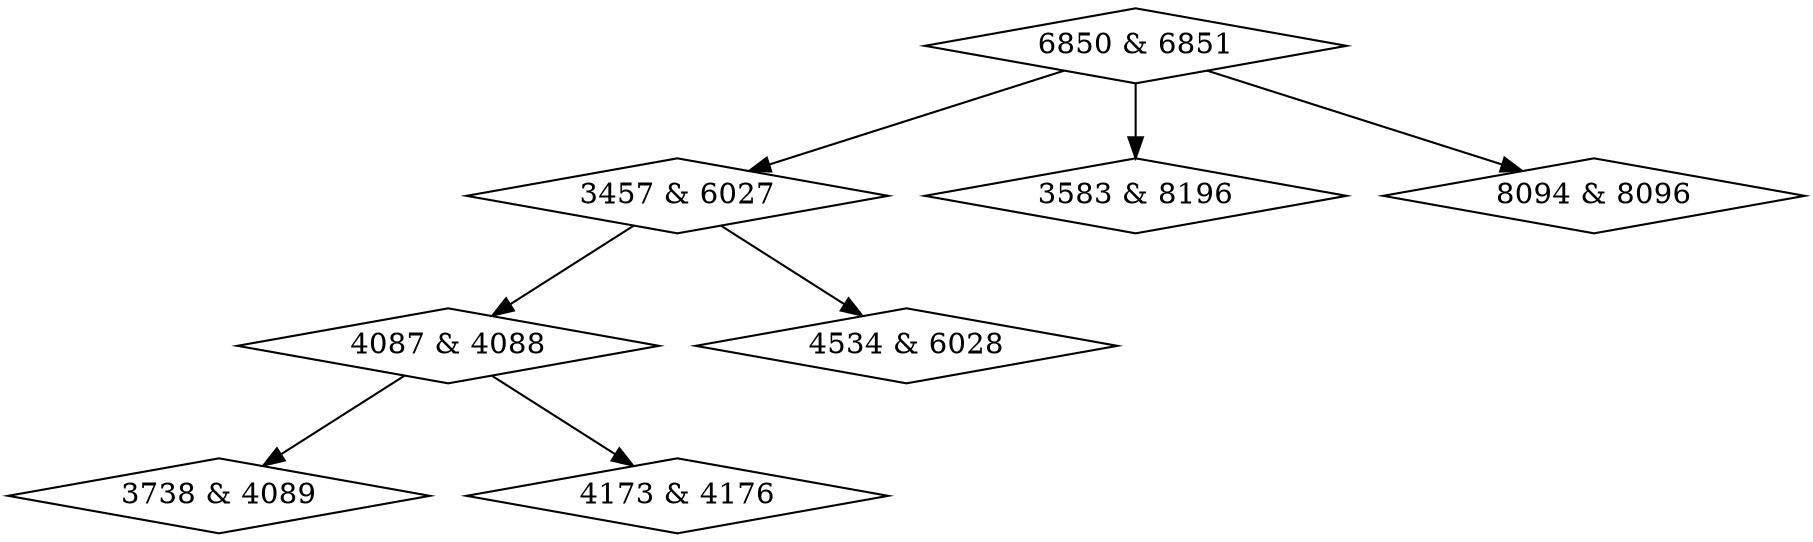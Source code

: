 digraph {
0 [label = "3457 & 6027", shape = diamond];
1 [label = "3583 & 8196", shape = diamond];
2 [label = "3738 & 4089", shape = diamond];
3 [label = "4087 & 4088", shape = diamond];
4 [label = "4173 & 4176", shape = diamond];
5 [label = "4534 & 6028", shape = diamond];
6 [label = "6850 & 6851", shape = diamond];
7 [label = "8094 & 8096", shape = diamond];
0->3;
0->5;
3->2;
3->4;
6->0;
6->1;
6->7;
}
